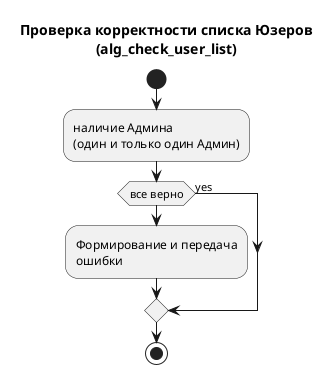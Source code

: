 @startuml
'Left to right direction
title Проверка корректности списка Юзеров\n(**alg_check_user_list**)

start
:наличие Админа
(один и только один Админ);

if(все верно) then (yes)
else
  :Формирование и передача
  ошибки;
endif
stop
@enduml